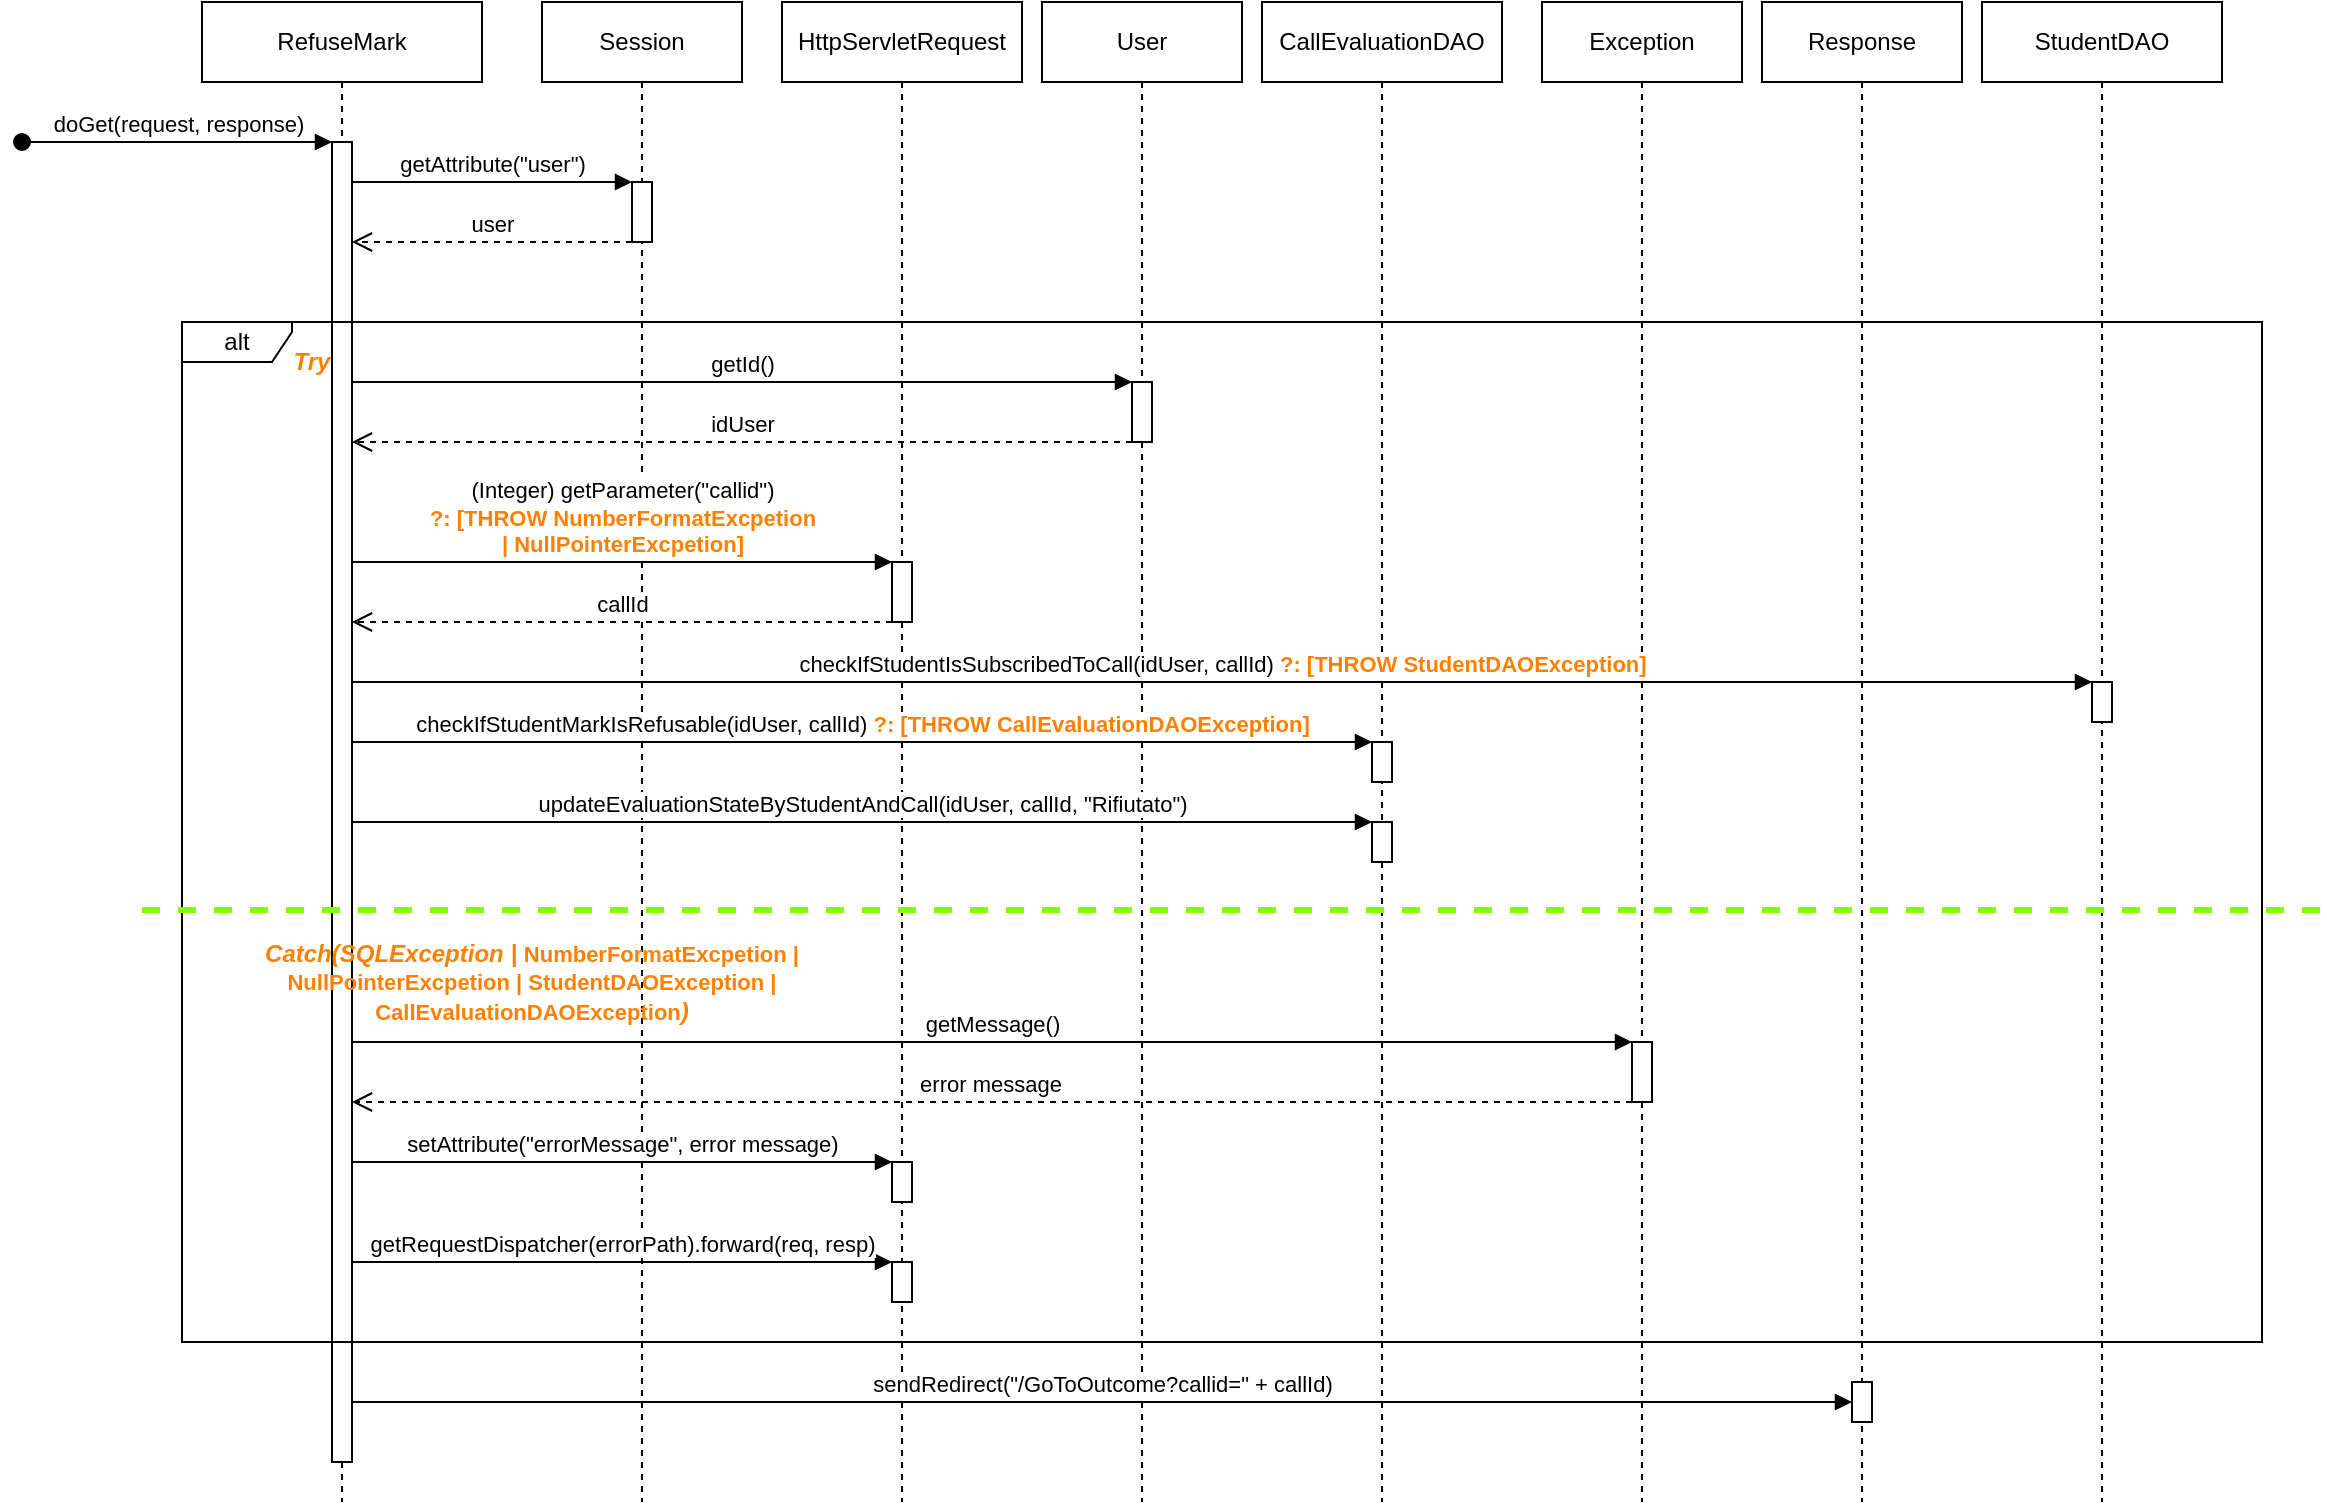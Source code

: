 <mxfile version="21.3.7" type="device">
  <diagram name="Page-1" id="2YBvvXClWsGukQMizWep">
    <mxGraphModel dx="949" dy="929" grid="1" gridSize="10" guides="1" tooltips="1" connect="1" arrows="1" fold="1" page="1" pageScale="1" pageWidth="850" pageHeight="1100" math="0" shadow="0">
      <root>
        <mxCell id="0" />
        <mxCell id="1" parent="0" />
        <mxCell id="q4oCkatc6GPfwKmjSDZG-1" value="RefuseMark" style="shape=umlLifeline;perimeter=lifelinePerimeter;whiteSpace=wrap;html=1;container=0;dropTarget=0;collapsible=0;recursiveResize=0;outlineConnect=0;portConstraint=eastwest;newEdgeStyle={&quot;edgeStyle&quot;:&quot;elbowEdgeStyle&quot;,&quot;elbow&quot;:&quot;vertical&quot;,&quot;curved&quot;:0,&quot;rounded&quot;:0};" vertex="1" parent="1">
          <mxGeometry x="290" y="210" width="140" height="750" as="geometry" />
        </mxCell>
        <mxCell id="q4oCkatc6GPfwKmjSDZG-2" value="doGet(request, response)" style="html=1;verticalAlign=bottom;startArrow=oval;endArrow=block;startSize=8;edgeStyle=elbowEdgeStyle;elbow=vertical;curved=0;rounded=0;" edge="1" parent="q4oCkatc6GPfwKmjSDZG-1" target="q4oCkatc6GPfwKmjSDZG-3">
          <mxGeometry relative="1" as="geometry">
            <mxPoint x="-90" y="70" as="sourcePoint" />
            <mxPoint x="55" y="70" as="targetPoint" />
          </mxGeometry>
        </mxCell>
        <mxCell id="q4oCkatc6GPfwKmjSDZG-3" value="" style="html=1;points=[];perimeter=orthogonalPerimeter;outlineConnect=0;targetShapes=umlLifeline;portConstraint=eastwest;newEdgeStyle={&quot;edgeStyle&quot;:&quot;elbowEdgeStyle&quot;,&quot;elbow&quot;:&quot;vertical&quot;,&quot;curved&quot;:0,&quot;rounded&quot;:0};" vertex="1" parent="q4oCkatc6GPfwKmjSDZG-1">
          <mxGeometry x="65" y="70" width="10" height="660" as="geometry" />
        </mxCell>
        <mxCell id="q4oCkatc6GPfwKmjSDZG-4" value="Session" style="shape=umlLifeline;perimeter=lifelinePerimeter;whiteSpace=wrap;html=1;container=0;dropTarget=0;collapsible=0;recursiveResize=0;outlineConnect=0;portConstraint=eastwest;newEdgeStyle={&quot;edgeStyle&quot;:&quot;elbowEdgeStyle&quot;,&quot;elbow&quot;:&quot;vertical&quot;,&quot;curved&quot;:0,&quot;rounded&quot;:0};" vertex="1" parent="1">
          <mxGeometry x="460" y="210" width="100" height="750" as="geometry" />
        </mxCell>
        <mxCell id="q4oCkatc6GPfwKmjSDZG-5" value="" style="html=1;points=[];perimeter=orthogonalPerimeter;outlineConnect=0;targetShapes=umlLifeline;portConstraint=eastwest;newEdgeStyle={&quot;edgeStyle&quot;:&quot;elbowEdgeStyle&quot;,&quot;elbow&quot;:&quot;vertical&quot;,&quot;curved&quot;:0,&quot;rounded&quot;:0};" vertex="1" parent="q4oCkatc6GPfwKmjSDZG-4">
          <mxGeometry x="45" y="90" width="10" height="30" as="geometry" />
        </mxCell>
        <mxCell id="q4oCkatc6GPfwKmjSDZG-6" value="HttpServletRequest" style="shape=umlLifeline;perimeter=lifelinePerimeter;whiteSpace=wrap;html=1;container=0;dropTarget=0;collapsible=0;recursiveResize=0;outlineConnect=0;portConstraint=eastwest;newEdgeStyle={&quot;edgeStyle&quot;:&quot;elbowEdgeStyle&quot;,&quot;elbow&quot;:&quot;vertical&quot;,&quot;curved&quot;:0,&quot;rounded&quot;:0};" vertex="1" parent="1">
          <mxGeometry x="580" y="210" width="120" height="750" as="geometry" />
        </mxCell>
        <mxCell id="q4oCkatc6GPfwKmjSDZG-7" value="User" style="shape=umlLifeline;perimeter=lifelinePerimeter;whiteSpace=wrap;html=1;container=0;dropTarget=0;collapsible=0;recursiveResize=0;outlineConnect=0;portConstraint=eastwest;newEdgeStyle={&quot;edgeStyle&quot;:&quot;elbowEdgeStyle&quot;,&quot;elbow&quot;:&quot;vertical&quot;,&quot;curved&quot;:0,&quot;rounded&quot;:0};" vertex="1" parent="1">
          <mxGeometry x="710" y="210" width="100" height="750" as="geometry" />
        </mxCell>
        <mxCell id="q4oCkatc6GPfwKmjSDZG-8" value="CallEvaluationDAO" style="shape=umlLifeline;perimeter=lifelinePerimeter;whiteSpace=wrap;html=1;container=0;dropTarget=0;collapsible=0;recursiveResize=0;outlineConnect=0;portConstraint=eastwest;newEdgeStyle={&quot;edgeStyle&quot;:&quot;elbowEdgeStyle&quot;,&quot;elbow&quot;:&quot;vertical&quot;,&quot;curved&quot;:0,&quot;rounded&quot;:0};" vertex="1" parent="1">
          <mxGeometry x="820" y="210" width="120" height="750" as="geometry" />
        </mxCell>
        <mxCell id="q4oCkatc6GPfwKmjSDZG-9" value="Exception" style="shape=umlLifeline;perimeter=lifelinePerimeter;whiteSpace=wrap;html=1;container=0;dropTarget=0;collapsible=0;recursiveResize=0;outlineConnect=0;portConstraint=eastwest;newEdgeStyle={&quot;edgeStyle&quot;:&quot;elbowEdgeStyle&quot;,&quot;elbow&quot;:&quot;vertical&quot;,&quot;curved&quot;:0,&quot;rounded&quot;:0};" vertex="1" parent="1">
          <mxGeometry x="960" y="210" width="100" height="750" as="geometry" />
        </mxCell>
        <mxCell id="q4oCkatc6GPfwKmjSDZG-10" value="Response" style="shape=umlLifeline;perimeter=lifelinePerimeter;whiteSpace=wrap;html=1;container=0;dropTarget=0;collapsible=0;recursiveResize=0;outlineConnect=0;portConstraint=eastwest;newEdgeStyle={&quot;edgeStyle&quot;:&quot;elbowEdgeStyle&quot;,&quot;elbow&quot;:&quot;vertical&quot;,&quot;curved&quot;:0,&quot;rounded&quot;:0};" vertex="1" parent="1">
          <mxGeometry x="1070" y="210" width="100" height="750" as="geometry" />
        </mxCell>
        <mxCell id="q4oCkatc6GPfwKmjSDZG-11" value="" style="html=1;points=[];perimeter=orthogonalPerimeter;outlineConnect=0;targetShapes=umlLifeline;portConstraint=eastwest;newEdgeStyle={&quot;edgeStyle&quot;:&quot;elbowEdgeStyle&quot;,&quot;elbow&quot;:&quot;vertical&quot;,&quot;curved&quot;:0,&quot;rounded&quot;:0};" vertex="1" parent="q4oCkatc6GPfwKmjSDZG-10">
          <mxGeometry x="45" y="690" width="10" height="20" as="geometry" />
        </mxCell>
        <mxCell id="q4oCkatc6GPfwKmjSDZG-12" value="StudentDAO" style="shape=umlLifeline;perimeter=lifelinePerimeter;whiteSpace=wrap;html=1;container=0;dropTarget=0;collapsible=0;recursiveResize=0;outlineConnect=0;portConstraint=eastwest;newEdgeStyle={&quot;edgeStyle&quot;:&quot;elbowEdgeStyle&quot;,&quot;elbow&quot;:&quot;vertical&quot;,&quot;curved&quot;:0,&quot;rounded&quot;:0};" vertex="1" parent="1">
          <mxGeometry x="1180" y="210" width="120" height="750" as="geometry" />
        </mxCell>
        <mxCell id="q4oCkatc6GPfwKmjSDZG-13" value="getAttribute(&quot;user&quot;)" style="html=1;verticalAlign=bottom;endArrow=block;edgeStyle=elbowEdgeStyle;elbow=vertical;curved=0;rounded=0;" edge="1" parent="1" source="q4oCkatc6GPfwKmjSDZG-3" target="q4oCkatc6GPfwKmjSDZG-5">
          <mxGeometry relative="1" as="geometry">
            <mxPoint x="358" y="300" as="sourcePoint" />
            <Array as="points">
              <mxPoint x="420" y="300" />
              <mxPoint x="400" y="310" />
              <mxPoint x="420" y="300" />
            </Array>
            <mxPoint x="530" y="300" as="targetPoint" />
          </mxGeometry>
        </mxCell>
        <mxCell id="q4oCkatc6GPfwKmjSDZG-14" value="user" style="html=1;verticalAlign=bottom;endArrow=open;dashed=1;endSize=8;edgeStyle=elbowEdgeStyle;elbow=vertical;curved=0;rounded=0;" edge="1" parent="1" source="q4oCkatc6GPfwKmjSDZG-5" target="q4oCkatc6GPfwKmjSDZG-3">
          <mxGeometry x="0.003" relative="1" as="geometry">
            <mxPoint x="358" y="330" as="targetPoint" />
            <Array as="points">
              <mxPoint x="493" y="330" />
              <mxPoint x="438" y="330" />
            </Array>
            <mxPoint x="508" y="330" as="sourcePoint" />
            <mxPoint as="offset" />
          </mxGeometry>
        </mxCell>
        <mxCell id="q4oCkatc6GPfwKmjSDZG-15" value="alt" style="shape=umlFrame;whiteSpace=wrap;html=1;pointerEvents=0;width=55;height=20;" vertex="1" parent="1">
          <mxGeometry x="280" y="370" width="1040" height="510" as="geometry" />
        </mxCell>
        <mxCell id="q4oCkatc6GPfwKmjSDZG-16" value="Try" style="text;html=1;align=center;verticalAlign=middle;whiteSpace=wrap;rounded=0;fontStyle=3;fontColor=#FF8000;" vertex="1" parent="1">
          <mxGeometry x="270" y="380" width="150" height="20" as="geometry" />
        </mxCell>
        <mxCell id="q4oCkatc6GPfwKmjSDZG-17" value="getId()" style="html=1;verticalAlign=bottom;endArrow=block;edgeStyle=elbowEdgeStyle;elbow=vertical;curved=0;rounded=0;" edge="1" parent="1" source="q4oCkatc6GPfwKmjSDZG-3" target="q4oCkatc6GPfwKmjSDZG-25">
          <mxGeometry relative="1" as="geometry">
            <mxPoint x="375" y="410" as="sourcePoint" />
            <Array as="points">
              <mxPoint x="620" y="400" />
              <mxPoint x="432" y="410" />
              <mxPoint x="412" y="420" />
              <mxPoint x="432" y="410" />
            </Array>
            <mxPoint x="517" y="410" as="targetPoint" />
          </mxGeometry>
        </mxCell>
        <mxCell id="q4oCkatc6GPfwKmjSDZG-18" value="" style="html=1;points=[];perimeter=orthogonalPerimeter;outlineConnect=0;targetShapes=umlLifeline;portConstraint=eastwest;newEdgeStyle={&quot;edgeStyle&quot;:&quot;elbowEdgeStyle&quot;,&quot;elbow&quot;:&quot;vertical&quot;,&quot;curved&quot;:0,&quot;rounded&quot;:0};" vertex="1" parent="1">
          <mxGeometry x="635" y="490" width="10" height="30" as="geometry" />
        </mxCell>
        <mxCell id="q4oCkatc6GPfwKmjSDZG-19" value="(Integer) getParameter(&quot;callid&quot;) &lt;br&gt;&lt;b&gt;&lt;font color=&quot;#ff8000&quot;&gt;?: [THROW NumberFormatExcpetion &lt;br&gt;| NullPointerExcpetion]&lt;/font&gt;&lt;/b&gt;" style="html=1;verticalAlign=bottom;endArrow=block;edgeStyle=elbowEdgeStyle;elbow=vertical;curved=0;rounded=0;" edge="1" parent="1" source="q4oCkatc6GPfwKmjSDZG-3" target="q4oCkatc6GPfwKmjSDZG-18">
          <mxGeometry relative="1" as="geometry">
            <mxPoint x="368" y="495" as="sourcePoint" />
            <Array as="points">
              <mxPoint x="600" y="490" />
              <mxPoint x="432" y="495" />
              <mxPoint x="412" y="505" />
              <mxPoint x="432" y="495" />
            </Array>
            <mxPoint x="517" y="495" as="targetPoint" />
          </mxGeometry>
        </mxCell>
        <mxCell id="q4oCkatc6GPfwKmjSDZG-20" value="callId" style="html=1;verticalAlign=bottom;endArrow=open;dashed=1;endSize=8;edgeStyle=elbowEdgeStyle;elbow=vertical;curved=0;rounded=0;" edge="1" parent="1" source="q4oCkatc6GPfwKmjSDZG-18" target="q4oCkatc6GPfwKmjSDZG-3">
          <mxGeometry x="0.003" relative="1" as="geometry">
            <mxPoint x="368" y="525" as="targetPoint" />
            <Array as="points">
              <mxPoint x="580" y="520" />
              <mxPoint x="625" y="525" />
              <mxPoint x="570" y="525" />
            </Array>
            <mxPoint x="637" y="525" as="sourcePoint" />
            <mxPoint as="offset" />
          </mxGeometry>
        </mxCell>
        <mxCell id="q4oCkatc6GPfwKmjSDZG-21" value="" style="html=1;points=[];perimeter=orthogonalPerimeter;outlineConnect=0;targetShapes=umlLifeline;portConstraint=eastwest;newEdgeStyle={&quot;edgeStyle&quot;:&quot;elbowEdgeStyle&quot;,&quot;elbow&quot;:&quot;vertical&quot;,&quot;curved&quot;:0,&quot;rounded&quot;:0};" vertex="1" parent="1">
          <mxGeometry x="635" y="790" width="10" height="20" as="geometry" />
        </mxCell>
        <mxCell id="q4oCkatc6GPfwKmjSDZG-22" value="setAttribute(&quot;errorMessage&quot;, error message)" style="html=1;verticalAlign=bottom;endArrow=block;edgeStyle=elbowEdgeStyle;elbow=vertical;curved=0;rounded=0;" edge="1" parent="1" target="q4oCkatc6GPfwKmjSDZG-21">
          <mxGeometry relative="1" as="geometry">
            <mxPoint x="365" y="790" as="sourcePoint" />
            <Array as="points">
              <mxPoint x="422" y="790" />
              <mxPoint x="402" y="800" />
              <mxPoint x="422" y="790" />
            </Array>
            <mxPoint x="507" y="790" as="targetPoint" />
          </mxGeometry>
        </mxCell>
        <mxCell id="q4oCkatc6GPfwKmjSDZG-23" value="" style="html=1;points=[];perimeter=orthogonalPerimeter;outlineConnect=0;targetShapes=umlLifeline;portConstraint=eastwest;newEdgeStyle={&quot;edgeStyle&quot;:&quot;elbowEdgeStyle&quot;,&quot;elbow&quot;:&quot;vertical&quot;,&quot;curved&quot;:0,&quot;rounded&quot;:0};" vertex="1" parent="1">
          <mxGeometry x="635" y="840" width="10" height="20" as="geometry" />
        </mxCell>
        <mxCell id="q4oCkatc6GPfwKmjSDZG-24" value="getRequestDispatcher(errorPath).forward(req, resp)" style="html=1;verticalAlign=bottom;endArrow=block;edgeStyle=elbowEdgeStyle;elbow=vertical;curved=0;rounded=0;" edge="1" parent="1" target="q4oCkatc6GPfwKmjSDZG-23">
          <mxGeometry relative="1" as="geometry">
            <mxPoint x="365" y="840" as="sourcePoint" />
            <Array as="points">
              <mxPoint x="422" y="840" />
              <mxPoint x="402" y="850" />
              <mxPoint x="422" y="840" />
            </Array>
            <mxPoint x="507" y="840" as="targetPoint" />
          </mxGeometry>
        </mxCell>
        <mxCell id="q4oCkatc6GPfwKmjSDZG-25" value="" style="html=1;points=[];perimeter=orthogonalPerimeter;outlineConnect=0;targetShapes=umlLifeline;portConstraint=eastwest;newEdgeStyle={&quot;edgeStyle&quot;:&quot;elbowEdgeStyle&quot;,&quot;elbow&quot;:&quot;vertical&quot;,&quot;curved&quot;:0,&quot;rounded&quot;:0};" vertex="1" parent="1">
          <mxGeometry x="755" y="400" width="10" height="30" as="geometry" />
        </mxCell>
        <mxCell id="q4oCkatc6GPfwKmjSDZG-26" value="" style="html=1;points=[];perimeter=orthogonalPerimeter;outlineConnect=0;targetShapes=umlLifeline;portConstraint=eastwest;newEdgeStyle={&quot;edgeStyle&quot;:&quot;elbowEdgeStyle&quot;,&quot;elbow&quot;:&quot;vertical&quot;,&quot;curved&quot;:0,&quot;rounded&quot;:0};" vertex="1" parent="1">
          <mxGeometry x="875" y="580" width="10" height="20" as="geometry" />
        </mxCell>
        <mxCell id="q4oCkatc6GPfwKmjSDZG-27" value="idUser" style="html=1;verticalAlign=bottom;endArrow=open;dashed=1;endSize=8;edgeStyle=elbowEdgeStyle;elbow=vertical;curved=0;rounded=0;" edge="1" parent="1" source="q4oCkatc6GPfwKmjSDZG-25" target="q4oCkatc6GPfwKmjSDZG-3">
          <mxGeometry x="0.003" relative="1" as="geometry">
            <mxPoint x="375" y="440" as="targetPoint" />
            <Array as="points">
              <mxPoint x="660" y="430" />
              <mxPoint x="690" y="440" />
              <mxPoint x="765" y="440" />
              <mxPoint x="710" y="440" />
            </Array>
            <mxPoint x="780" y="440" as="sourcePoint" />
            <mxPoint as="offset" />
          </mxGeometry>
        </mxCell>
        <mxCell id="q4oCkatc6GPfwKmjSDZG-28" value="" style="html=1;points=[];perimeter=orthogonalPerimeter;outlineConnect=0;targetShapes=umlLifeline;portConstraint=eastwest;newEdgeStyle={&quot;edgeStyle&quot;:&quot;elbowEdgeStyle&quot;,&quot;elbow&quot;:&quot;vertical&quot;,&quot;curved&quot;:0,&quot;rounded&quot;:0};" vertex="1" parent="1">
          <mxGeometry x="1005" y="730" width="10" height="30" as="geometry" />
        </mxCell>
        <mxCell id="q4oCkatc6GPfwKmjSDZG-29" value="" style="html=1;points=[];perimeter=orthogonalPerimeter;outlineConnect=0;targetShapes=umlLifeline;portConstraint=eastwest;newEdgeStyle={&quot;edgeStyle&quot;:&quot;elbowEdgeStyle&quot;,&quot;elbow&quot;:&quot;vertical&quot;,&quot;curved&quot;:0,&quot;rounded&quot;:0};" vertex="1" parent="1">
          <mxGeometry x="1235" y="550" width="10" height="20" as="geometry" />
        </mxCell>
        <mxCell id="q4oCkatc6GPfwKmjSDZG-30" value="" style="html=1;points=[];perimeter=orthogonalPerimeter;outlineConnect=0;targetShapes=umlLifeline;portConstraint=eastwest;newEdgeStyle={&quot;edgeStyle&quot;:&quot;elbowEdgeStyle&quot;,&quot;elbow&quot;:&quot;vertical&quot;,&quot;curved&quot;:0,&quot;rounded&quot;:0};" vertex="1" parent="1">
          <mxGeometry x="875" y="620" width="10" height="20" as="geometry" />
        </mxCell>
        <mxCell id="q4oCkatc6GPfwKmjSDZG-31" value="checkIfStudentIsSubscribedToCall(idUser, callId) &lt;b&gt;&lt;font color=&quot;#ff8000&quot;&gt;?: [THROW StudentDAOException]&lt;/font&gt;&lt;/b&gt;" style="html=1;verticalAlign=bottom;endArrow=block;edgeStyle=elbowEdgeStyle;elbow=vertical;curved=0;rounded=0;" edge="1" parent="1" source="q4oCkatc6GPfwKmjSDZG-3" target="q4oCkatc6GPfwKmjSDZG-29">
          <mxGeometry x="-0.001" relative="1" as="geometry">
            <mxPoint x="375" y="640" as="sourcePoint" />
            <Array as="points">
              <mxPoint x="1150" y="550" />
              <mxPoint x="1200" y="640" />
              <mxPoint x="1160" y="650" />
              <mxPoint x="574" y="831.5" />
              <mxPoint x="436" y="820.5" />
              <mxPoint x="416" y="830.5" />
              <mxPoint x="436" y="820.5" />
            </Array>
            <mxPoint x="879" y="831.5" as="targetPoint" />
            <mxPoint as="offset" />
          </mxGeometry>
        </mxCell>
        <mxCell id="q4oCkatc6GPfwKmjSDZG-32" value="updateEvaluationStateByStudentAndCall(idUser, callId, &quot;Rifiutato&quot;)" style="html=1;verticalAlign=bottom;endArrow=block;edgeStyle=elbowEdgeStyle;elbow=vertical;curved=0;rounded=0;" edge="1" parent="1" source="q4oCkatc6GPfwKmjSDZG-3" target="q4oCkatc6GPfwKmjSDZG-30">
          <mxGeometry x="-0.001" relative="1" as="geometry">
            <mxPoint x="375" y="680" as="sourcePoint" />
            <Array as="points">
              <mxPoint x="860" y="620" />
              <mxPoint x="990" y="610" />
              <mxPoint x="1205" y="680" />
              <mxPoint x="1165" y="690" />
              <mxPoint x="579" y="871.5" />
              <mxPoint x="441" y="860.5" />
              <mxPoint x="421" y="870.5" />
              <mxPoint x="441" y="860.5" />
            </Array>
            <mxPoint x="1250" y="680" as="targetPoint" />
            <mxPoint as="offset" />
          </mxGeometry>
        </mxCell>
        <mxCell id="q4oCkatc6GPfwKmjSDZG-33" value="checkIfStudentMarkIsRefusable(idUser, callId) &lt;b&gt;&lt;font color=&quot;#ff8000&quot;&gt;?: [THROW CallEvaluationDAOException]&lt;/font&gt;&lt;/b&gt;" style="html=1;verticalAlign=bottom;endArrow=block;edgeStyle=elbowEdgeStyle;elbow=vertical;curved=0;rounded=0;" edge="1" parent="1" source="q4oCkatc6GPfwKmjSDZG-3" target="q4oCkatc6GPfwKmjSDZG-26">
          <mxGeometry relative="1" as="geometry">
            <mxPoint x="375" y="710" as="sourcePoint" />
            <Array as="points">
              <mxPoint x="830" y="580" />
              <mxPoint x="690" y="710" />
              <mxPoint x="442" y="720" />
              <mxPoint x="422" y="730" />
              <mxPoint x="442" y="720" />
            </Array>
            <mxPoint x="777" y="720" as="targetPoint" />
          </mxGeometry>
        </mxCell>
        <mxCell id="q4oCkatc6GPfwKmjSDZG-34" value="" style="line;strokeWidth=3;align=left;verticalAlign=middle;spacingTop=-1;spacingLeft=3;spacingRight=3;rotatable=0;labelPosition=right;points=[];portConstraint=eastwest;dashed=1;strokeColor=#80FF00;" vertex="1" parent="1">
          <mxGeometry x="260" y="660" width="1090" height="8" as="geometry" />
        </mxCell>
        <mxCell id="q4oCkatc6GPfwKmjSDZG-35" value="getMessage()" style="html=1;verticalAlign=bottom;endArrow=block;edgeStyle=elbowEdgeStyle;elbow=vertical;curved=0;rounded=0;" edge="1" parent="1" target="q4oCkatc6GPfwKmjSDZG-28">
          <mxGeometry relative="1" as="geometry">
            <mxPoint x="365" y="730" as="sourcePoint" />
            <Array as="points">
              <mxPoint x="830" y="730" />
              <mxPoint x="800" y="740" />
              <mxPoint x="580" y="751" />
              <mxPoint x="442" y="740" />
              <mxPoint x="422" y="750" />
              <mxPoint x="442" y="740" />
            </Array>
            <mxPoint x="885" y="751" as="targetPoint" />
          </mxGeometry>
        </mxCell>
        <mxCell id="q4oCkatc6GPfwKmjSDZG-36" value="error message" style="html=1;verticalAlign=bottom;endArrow=open;dashed=1;endSize=8;edgeStyle=elbowEdgeStyle;elbow=vertical;curved=0;rounded=0;" edge="1" parent="1" source="q4oCkatc6GPfwKmjSDZG-28">
          <mxGeometry x="0.003" relative="1" as="geometry">
            <mxPoint x="365" y="760" as="targetPoint" />
            <Array as="points">
              <mxPoint x="672" y="760" />
              <mxPoint x="877" y="749" />
              <mxPoint x="822" y="749" />
            </Array>
            <mxPoint x="987" y="760" as="sourcePoint" />
            <mxPoint as="offset" />
          </mxGeometry>
        </mxCell>
        <mxCell id="q4oCkatc6GPfwKmjSDZG-37" value="Catch(SQLException | &lt;b style=&quot;color: rgb(240, 240, 240); font-size: 11px; font-style: normal;&quot;&gt;&lt;font color=&quot;#ff8000&quot;&gt;NumberFormatExcpetion | NullPointerExcpetion | StudentDAOException | CallEvaluationDAOException&lt;/font&gt;&lt;/b&gt;)" style="text;html=1;align=center;verticalAlign=middle;whiteSpace=wrap;rounded=0;fontStyle=3;fontColor=#FF8000;" vertex="1" parent="1">
          <mxGeometry x="290" y="689.5" width="330" height="20" as="geometry" />
        </mxCell>
        <mxCell id="q4oCkatc6GPfwKmjSDZG-39" value="sendRedirect(&quot;/GoToOutcome?callid=&quot; + callId)" style="html=1;verticalAlign=bottom;endArrow=block;edgeStyle=elbowEdgeStyle;elbow=vertical;curved=0;rounded=0;" edge="1" parent="1" source="q4oCkatc6GPfwKmjSDZG-3" target="q4oCkatc6GPfwKmjSDZG-11">
          <mxGeometry relative="1" as="geometry">
            <mxPoint x="365" y="870" as="sourcePoint" />
            <Array as="points">
              <mxPoint x="930" y="910" />
              <mxPoint x="990" y="880" />
              <mxPoint x="830" y="870" />
              <mxPoint x="800" y="880" />
              <mxPoint x="580" y="891" />
              <mxPoint x="442" y="880" />
              <mxPoint x="422" y="890" />
              <mxPoint x="442" y="880" />
            </Array>
            <mxPoint x="1005" y="870" as="targetPoint" />
          </mxGeometry>
        </mxCell>
      </root>
    </mxGraphModel>
  </diagram>
</mxfile>
